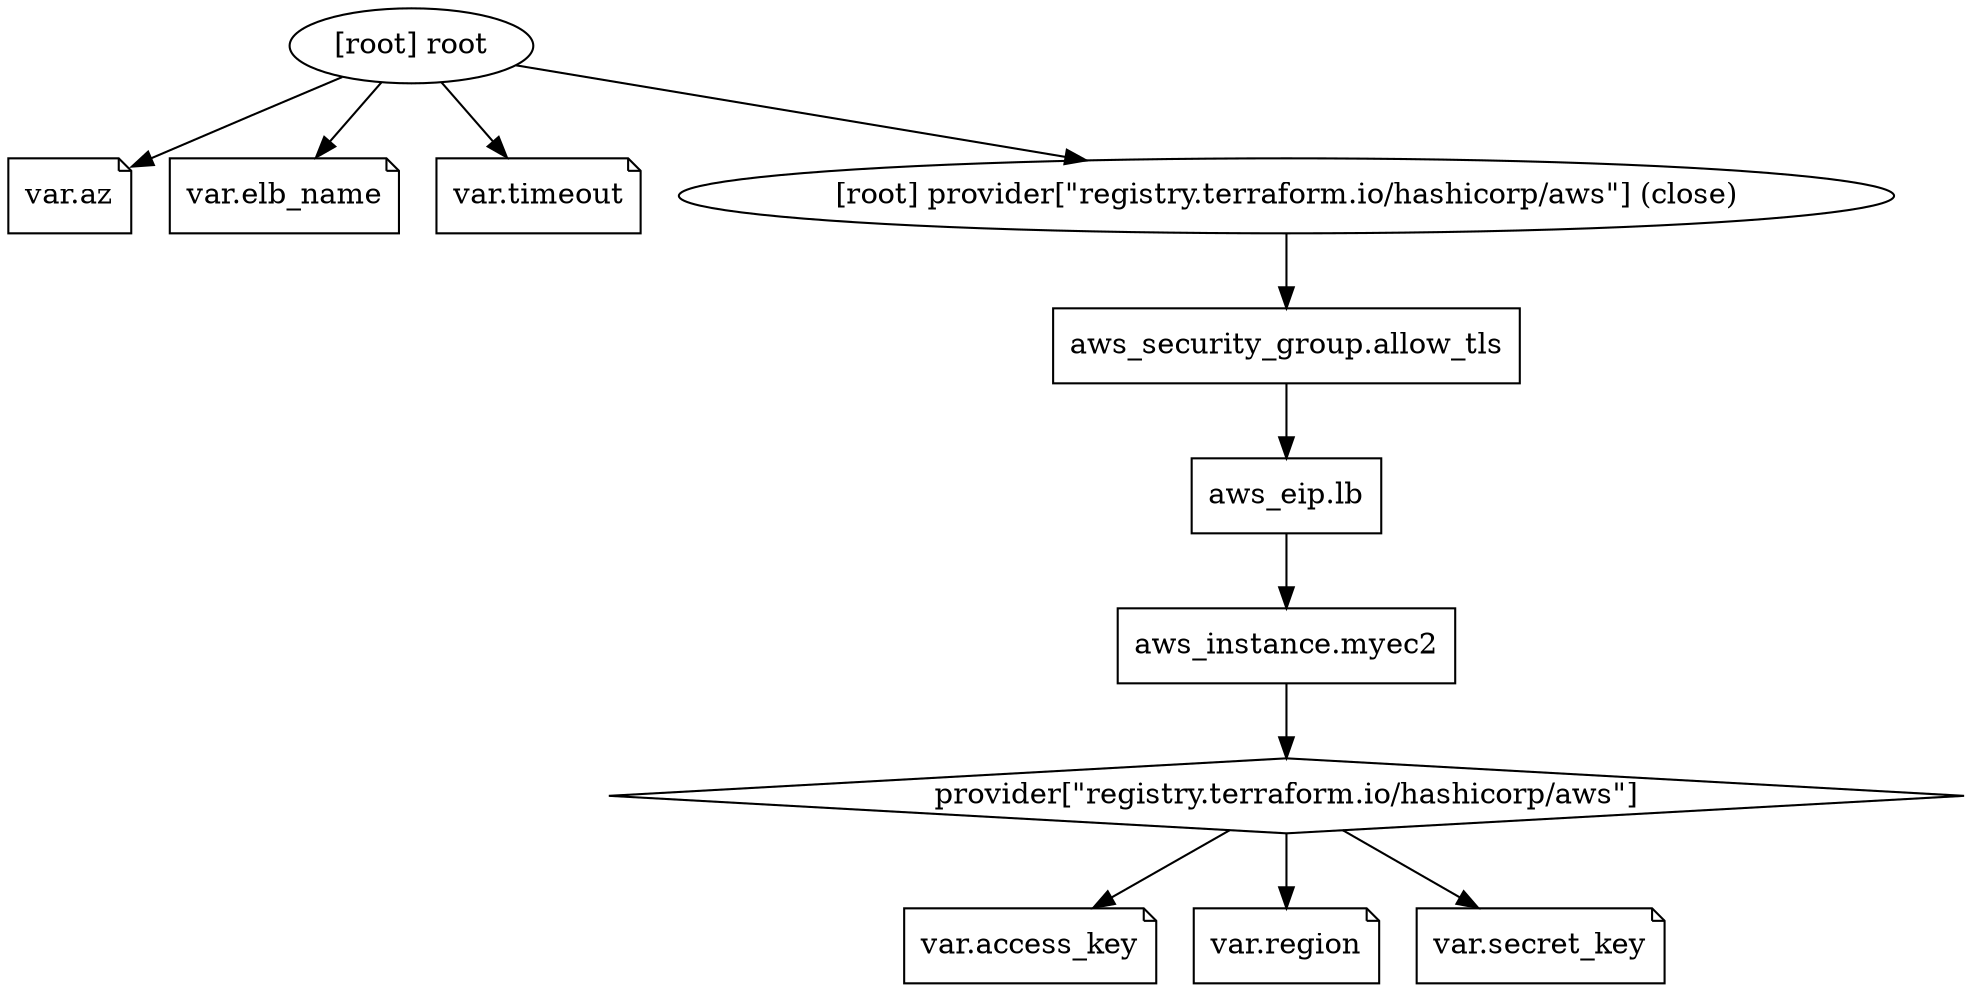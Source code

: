 digraph {
	compound = "true"
	newrank = "true"
	subgraph "root" {
		"[root] aws_eip.lb (expand)" [label = "aws_eip.lb", shape = "box"]
		"[root] aws_instance.myec2 (expand)" [label = "aws_instance.myec2", shape = "box"]
		"[root] aws_security_group.allow_tls (expand)" [label = "aws_security_group.allow_tls", shape = "box"]
		"[root] provider[\"registry.terraform.io/hashicorp/aws\"]" [label = "provider[\"registry.terraform.io/hashicorp/aws\"]", shape = "diamond"]
		"[root] var.access_key" [label = "var.access_key", shape = "note"]
		"[root] var.az" [label = "var.az", shape = "note"]
		"[root] var.elb_name" [label = "var.elb_name", shape = "note"]
		"[root] var.region" [label = "var.region", shape = "note"]
		"[root] var.secret_key" [label = "var.secret_key", shape = "note"]
		"[root] var.timeout" [label = "var.timeout", shape = "note"]
		"[root] aws_eip.lb (expand)" -> "[root] aws_instance.myec2 (expand)"
		"[root] aws_instance.myec2 (expand)" -> "[root] provider[\"registry.terraform.io/hashicorp/aws\"]"
		"[root] aws_security_group.allow_tls (expand)" -> "[root] aws_eip.lb (expand)"
		"[root] provider[\"registry.terraform.io/hashicorp/aws\"] (close)" -> "[root] aws_security_group.allow_tls (expand)"
		"[root] provider[\"registry.terraform.io/hashicorp/aws\"]" -> "[root] var.access_key"
		"[root] provider[\"registry.terraform.io/hashicorp/aws\"]" -> "[root] var.region"
		"[root] provider[\"registry.terraform.io/hashicorp/aws\"]" -> "[root] var.secret_key"
		"[root] root" -> "[root] provider[\"registry.terraform.io/hashicorp/aws\"] (close)"
		"[root] root" -> "[root] var.az"
		"[root] root" -> "[root] var.elb_name"
		"[root] root" -> "[root] var.timeout"
	}
}

